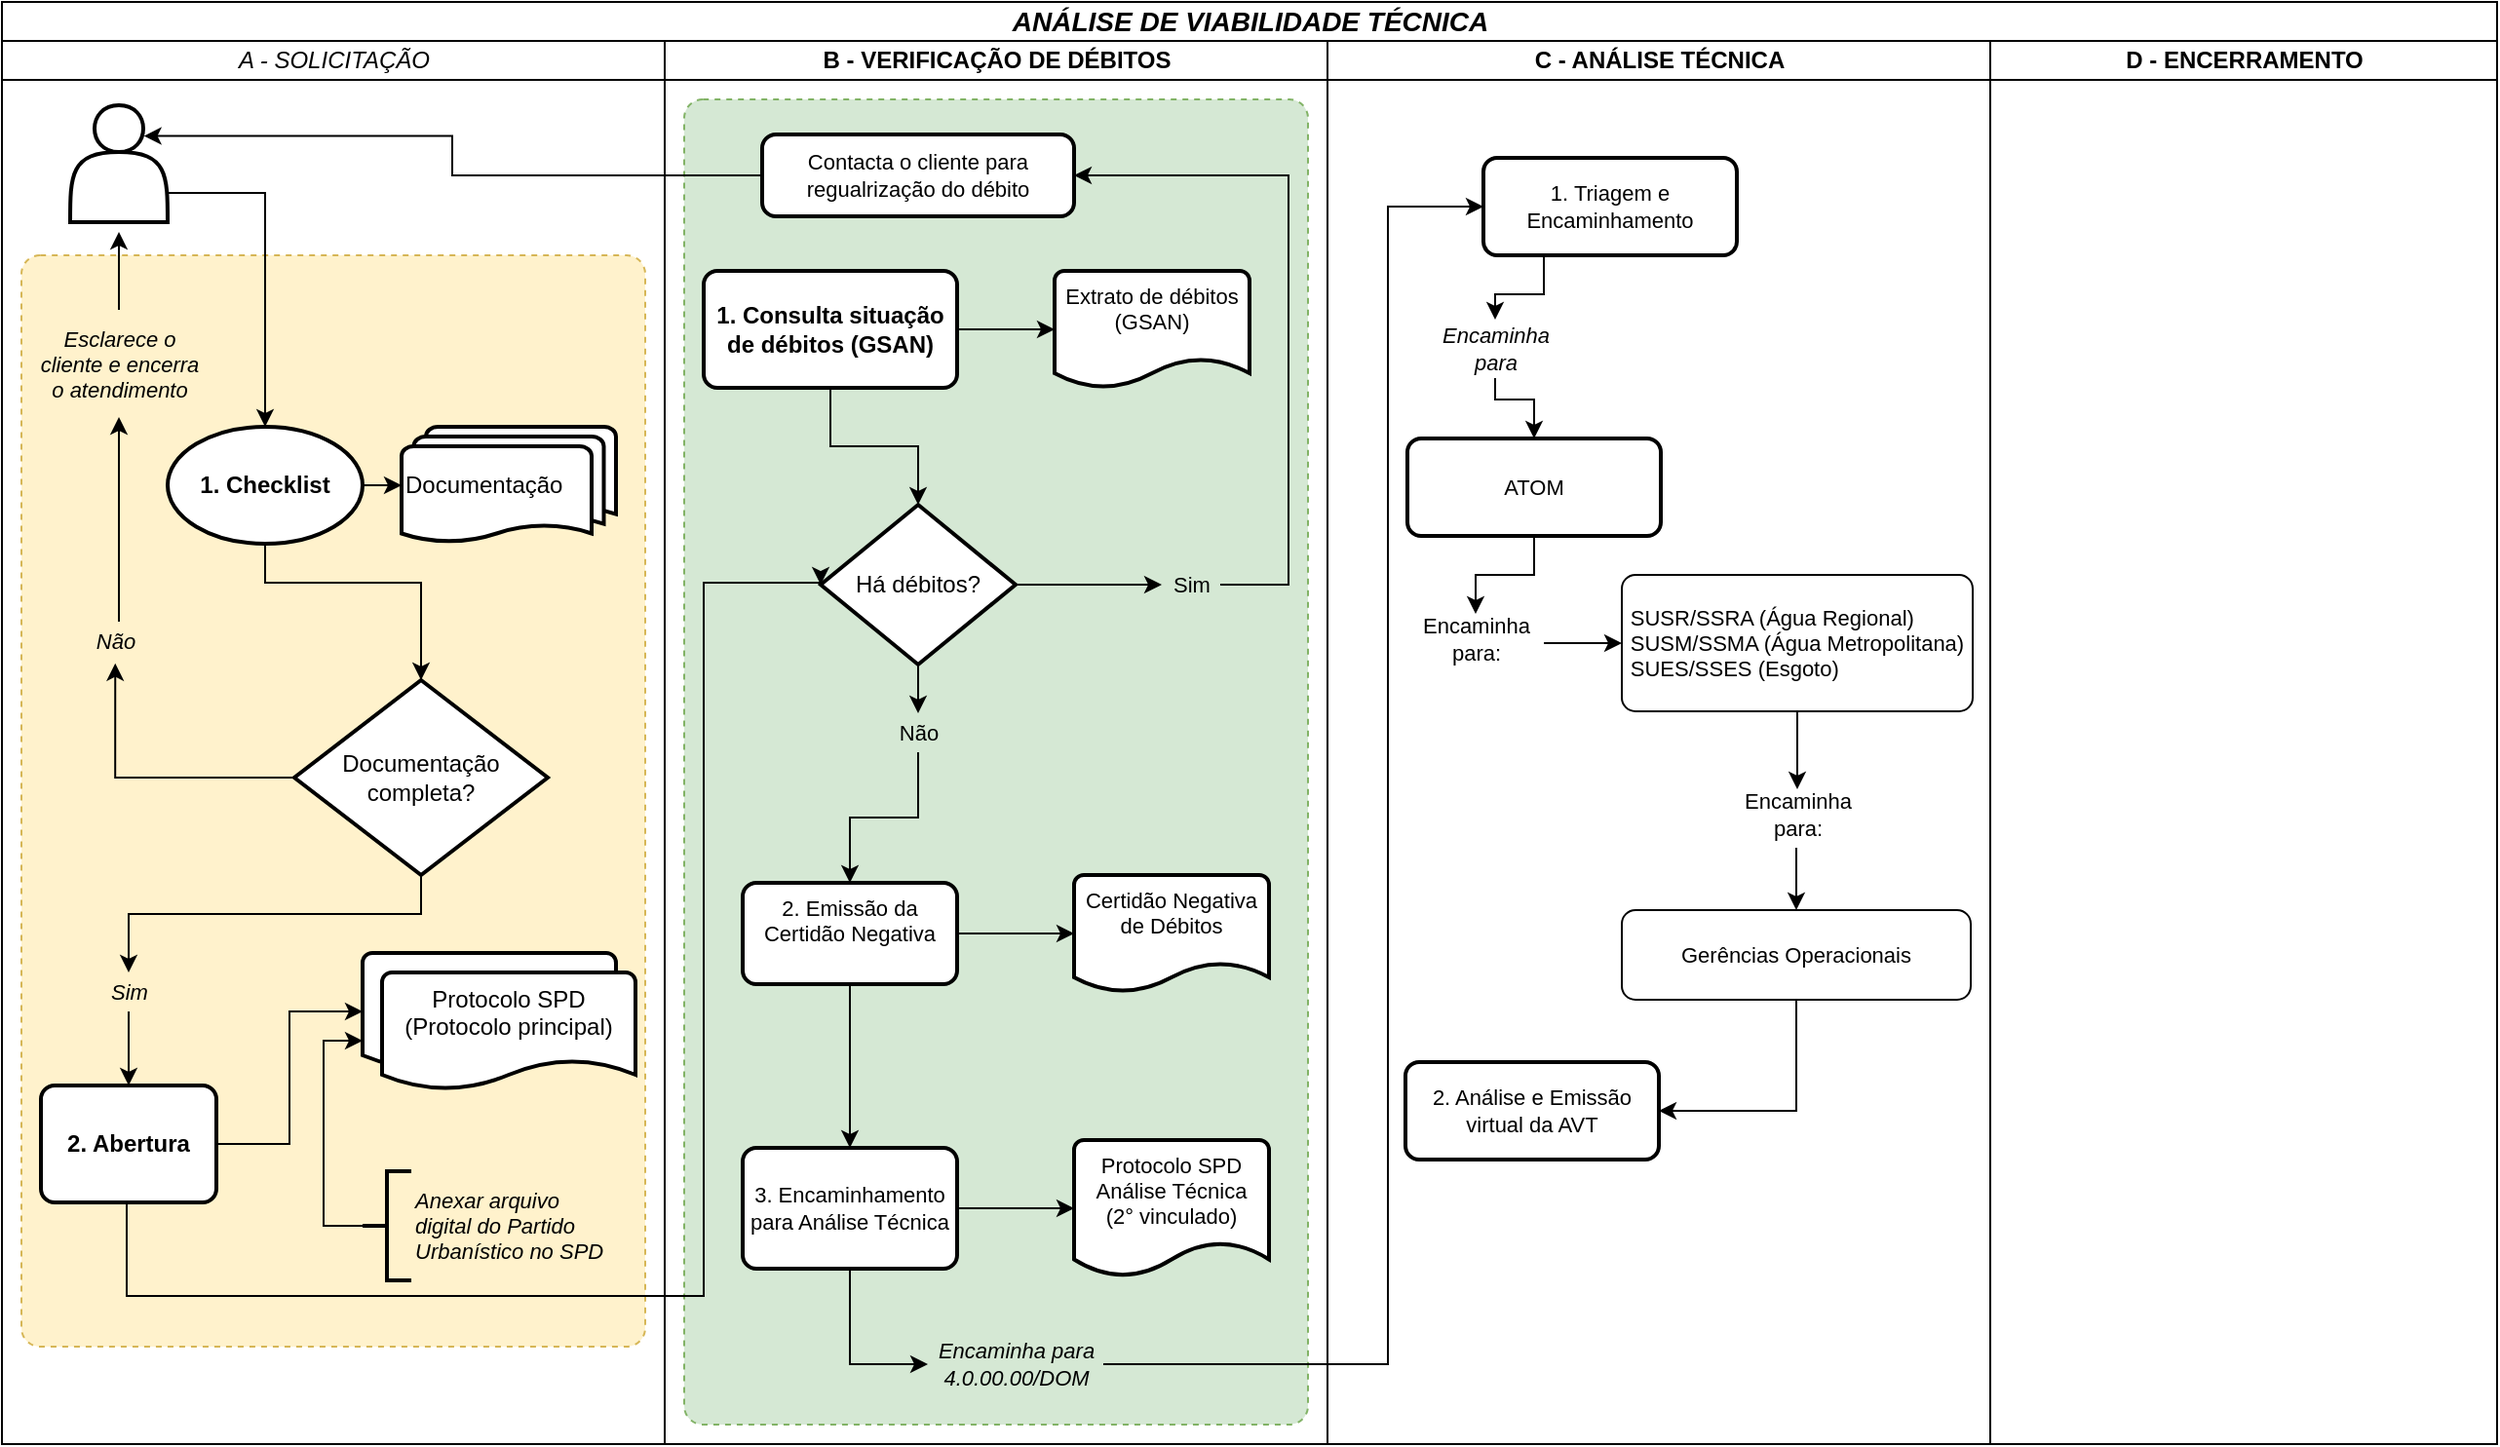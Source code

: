 <mxfile version="12.2.0" type="github" pages="1">
  <diagram id="ghhylSFfgHjQgVcrPekR" name="Page-1">
    <mxGraphModel dx="1092" dy="649" grid="1" gridSize="10" guides="1" tooltips="1" connect="1" arrows="1" fold="1" page="1" pageScale="1" pageWidth="1169" pageHeight="827" math="0" shadow="0">
      <root>
        <mxCell id="0"/>
        <mxCell id="1" parent="0"/>
        <mxCell id="JzE6JeNeijgl-ERopNni-44" value="&lt;font style=&quot;font-size: 14px&quot;&gt;ANÁLISE DE VIABILIDADE TÉCNICA&lt;/font&gt;" style="swimlane;html=1;childLayout=stackLayout;resizeParent=1;resizeParentMax=0;startSize=20;fontFamily=Arial;fontStyle=3" vertex="1" parent="1">
          <mxGeometry x="29" y="36" width="1280" height="740" as="geometry"/>
        </mxCell>
        <mxCell id="JzE6JeNeijgl-ERopNni-45" value="A - SOLICITAÇÃO" style="swimlane;html=1;startSize=20;fontFamily=Arial;fontStyle=2" vertex="1" parent="JzE6JeNeijgl-ERopNni-44">
          <mxGeometry y="20" width="340" height="720" as="geometry"/>
        </mxCell>
        <mxCell id="JzE6JeNeijgl-ERopNni-93" value="" style="whiteSpace=wrap;html=1;fontFamily=Arial;fontSize=11;fillColor=#fff2cc;strokeColor=#d6b656;dashed=1;strokeWidth=1;rounded=1;arcSize=3;" vertex="1" parent="JzE6JeNeijgl-ERopNni-45">
          <mxGeometry x="10" y="110" width="320" height="560" as="geometry"/>
        </mxCell>
        <mxCell id="JzE6JeNeijgl-ERopNni-52" value="" style="edgeStyle=orthogonalEdgeStyle;rounded=0;orthogonalLoop=1;jettySize=auto;html=1;fontFamily=Arial;exitX=0.5;exitY=1;exitDx=0;exitDy=0;exitPerimeter=0;entryX=0.5;entryY=0;entryDx=0;entryDy=0;entryPerimeter=0;" edge="1" parent="JzE6JeNeijgl-ERopNni-45" source="JzE6JeNeijgl-ERopNni-50" target="JzE6JeNeijgl-ERopNni-67">
          <mxGeometry relative="1" as="geometry">
            <mxPoint x="170" y="288" as="targetPoint"/>
            <Array as="points">
              <mxPoint x="135" y="278"/>
              <mxPoint x="215" y="278"/>
            </Array>
          </mxGeometry>
        </mxCell>
        <mxCell id="JzE6JeNeijgl-ERopNni-59" style="edgeStyle=orthogonalEdgeStyle;rounded=0;orthogonalLoop=1;jettySize=auto;html=1;entryX=0;entryY=0.5;entryDx=0;entryDy=0;entryPerimeter=0;fontFamily=Arial;" edge="1" parent="JzE6JeNeijgl-ERopNni-45" source="JzE6JeNeijgl-ERopNni-50" target="JzE6JeNeijgl-ERopNni-58">
          <mxGeometry relative="1" as="geometry"/>
        </mxCell>
        <mxCell id="JzE6JeNeijgl-ERopNni-50" value="1. Checklist" style="strokeWidth=2;html=1;shape=mxgraph.flowchart.start_1;whiteSpace=wrap;fontFamily=Arial;fontStyle=1" vertex="1" parent="JzE6JeNeijgl-ERopNni-45">
          <mxGeometry x="85" y="198" width="100" height="60" as="geometry"/>
        </mxCell>
        <mxCell id="JzE6JeNeijgl-ERopNni-56" value="" style="edgeStyle=orthogonalEdgeStyle;rounded=0;orthogonalLoop=1;jettySize=auto;html=1;fontFamily=Arial;entryX=0;entryY=0.5;entryDx=0;entryDy=0;entryPerimeter=0;" edge="1" parent="JzE6JeNeijgl-ERopNni-45" source="JzE6JeNeijgl-ERopNni-53" target="JzE6JeNeijgl-ERopNni-57">
          <mxGeometry relative="1" as="geometry">
            <mxPoint x="245" y="566" as="targetPoint"/>
          </mxGeometry>
        </mxCell>
        <mxCell id="JzE6JeNeijgl-ERopNni-53" value="2. Abertura" style="rounded=1;whiteSpace=wrap;html=1;absoluteArcSize=1;arcSize=14;strokeWidth=2;fontFamily=Arial;fontStyle=1" vertex="1" parent="JzE6JeNeijgl-ERopNni-45">
          <mxGeometry x="20" y="536" width="90" height="60" as="geometry"/>
        </mxCell>
        <mxCell id="JzE6JeNeijgl-ERopNni-57" value="&lt;div&gt;Protocolo SPD&lt;/div&gt;&lt;div&gt;(Protocolo principal)&lt;br&gt;&lt;/div&gt;" style="strokeWidth=2;html=1;shape=mxgraph.flowchart.document2;whiteSpace=wrap;size=0.25;fontFamily=Arial;verticalAlign=top;" vertex="1" parent="JzE6JeNeijgl-ERopNni-45">
          <mxGeometry x="185" y="468" width="130" height="60" as="geometry"/>
        </mxCell>
        <mxCell id="JzE6JeNeijgl-ERopNni-58" value="&lt;div align=&quot;left&quot;&gt;Documentação&lt;/div&gt;" style="strokeWidth=2;html=1;shape=mxgraph.flowchart.multi-document;whiteSpace=wrap;fontFamily=Arial;align=left;verticalAlign=middle;" vertex="1" parent="JzE6JeNeijgl-ERopNni-45">
          <mxGeometry x="205" y="198" width="110" height="60" as="geometry"/>
        </mxCell>
        <mxCell id="JzE6JeNeijgl-ERopNni-68" style="edgeStyle=orthogonalEdgeStyle;rounded=0;orthogonalLoop=1;jettySize=auto;html=1;entryX=0.5;entryY=0;entryDx=0;entryDy=0;fontFamily=Arial;" edge="1" parent="JzE6JeNeijgl-ERopNni-45" source="JzE6JeNeijgl-ERopNni-69" target="JzE6JeNeijgl-ERopNni-53">
          <mxGeometry relative="1" as="geometry"/>
        </mxCell>
        <mxCell id="JzE6JeNeijgl-ERopNni-91" style="edgeStyle=orthogonalEdgeStyle;rounded=0;orthogonalLoop=1;jettySize=auto;html=1;fontFamily=Arial;fontSize=11;" edge="1" parent="JzE6JeNeijgl-ERopNni-45" source="JzE6JeNeijgl-ERopNni-90" target="JzE6JeNeijgl-ERopNni-81">
          <mxGeometry relative="1" as="geometry">
            <Array as="points">
              <mxPoint x="60" y="268"/>
              <mxPoint x="60" y="268"/>
            </Array>
          </mxGeometry>
        </mxCell>
        <mxCell id="JzE6JeNeijgl-ERopNni-67" value="Documentação completa?" style="strokeWidth=2;html=1;shape=mxgraph.flowchart.decision;whiteSpace=wrap;fontFamily=Arial;" vertex="1" parent="JzE6JeNeijgl-ERopNni-45">
          <mxGeometry x="150" y="328" width="130" height="100" as="geometry"/>
        </mxCell>
        <mxCell id="JzE6JeNeijgl-ERopNni-69" value="Sim" style="text;html=1;resizable=0;autosize=1;align=center;verticalAlign=middle;points=[];fillColor=none;strokeColor=none;rounded=0;fontFamily=Arial;fontSize=11;fontStyle=2" vertex="1" parent="JzE6JeNeijgl-ERopNni-45">
          <mxGeometry x="45" y="478" width="40" height="20" as="geometry"/>
        </mxCell>
        <mxCell id="JzE6JeNeijgl-ERopNni-71" style="edgeStyle=orthogonalEdgeStyle;rounded=0;orthogonalLoop=1;jettySize=auto;html=1;entryX=0.5;entryY=0;entryDx=0;entryDy=0;fontFamily=Arial;exitX=0.5;exitY=1;exitDx=0;exitDy=0;exitPerimeter=0;" edge="1" parent="JzE6JeNeijgl-ERopNni-45" source="JzE6JeNeijgl-ERopNni-67" target="JzE6JeNeijgl-ERopNni-69">
          <mxGeometry relative="1" as="geometry">
            <mxPoint x="85" y="468" as="sourcePoint"/>
            <mxPoint x="85" y="578" as="targetPoint"/>
            <Array as="points">
              <mxPoint x="215" y="448"/>
              <mxPoint x="65" y="448"/>
            </Array>
          </mxGeometry>
        </mxCell>
        <mxCell id="JzE6JeNeijgl-ERopNni-79" style="edgeStyle=orthogonalEdgeStyle;rounded=0;orthogonalLoop=1;jettySize=auto;html=1;fontFamily=Arial;entryX=0.5;entryY=0;entryDx=0;entryDy=0;entryPerimeter=0;exitX=1;exitY=0.75;exitDx=0;exitDy=0;" edge="1" parent="JzE6JeNeijgl-ERopNni-45" source="JzE6JeNeijgl-ERopNni-94" target="JzE6JeNeijgl-ERopNni-50">
          <mxGeometry relative="1" as="geometry">
            <mxPoint x="90" y="64" as="sourcePoint"/>
            <mxPoint x="110" y="138" as="targetPoint"/>
            <Array as="points">
              <mxPoint x="135" y="78"/>
            </Array>
          </mxGeometry>
        </mxCell>
        <mxCell id="JzE6JeNeijgl-ERopNni-80" style="edgeStyle=orthogonalEdgeStyle;rounded=0;orthogonalLoop=1;jettySize=auto;html=1;fontFamily=Arial;" edge="1" parent="JzE6JeNeijgl-ERopNni-45" source="JzE6JeNeijgl-ERopNni-81">
          <mxGeometry relative="1" as="geometry">
            <mxPoint x="60" y="98" as="targetPoint"/>
          </mxGeometry>
        </mxCell>
        <mxCell id="JzE6JeNeijgl-ERopNni-81" value="&lt;div style=&quot;font-size: 11px;&quot;&gt;&lt;i style=&quot;font-size: 11px;&quot;&gt;Esclarece o&lt;/i&gt;&lt;/div&gt;&lt;div style=&quot;font-size: 11px;&quot;&gt;&lt;i style=&quot;font-size: 11px;&quot;&gt;cliente e encerra&lt;/i&gt;&lt;/div&gt;&lt;div style=&quot;font-size: 11px;&quot;&gt;&lt;i style=&quot;font-size: 11px;&quot;&gt;o atendimento&lt;br style=&quot;font-size: 11px;&quot;&gt;&lt;/i&gt; &lt;/div&gt;" style="text;html=1;resizable=0;autosize=1;align=center;verticalAlign=middle;points=[];fillColor=none;strokeColor=none;rounded=0;fontFamily=Arial;fontSize=11;direction=south;" vertex="1" parent="JzE6JeNeijgl-ERopNni-45">
          <mxGeometry x="35" y="138" width="50" height="55" as="geometry"/>
        </mxCell>
        <mxCell id="JzE6JeNeijgl-ERopNni-90" value="Não" style="text;html=1;resizable=0;autosize=1;align=center;verticalAlign=middle;points=[];fillColor=none;strokeColor=none;rounded=0;fontFamily=Arial;fontSize=11;fontStyle=2" vertex="1" parent="JzE6JeNeijgl-ERopNni-45">
          <mxGeometry x="38" y="298" width="40" height="20" as="geometry"/>
        </mxCell>
        <mxCell id="JzE6JeNeijgl-ERopNni-92" style="edgeStyle=orthogonalEdgeStyle;rounded=0;orthogonalLoop=1;jettySize=auto;html=1;entryX=0.503;entryY=1.067;entryDx=0;entryDy=0;entryPerimeter=0;fontFamily=Arial;fontSize=11;" edge="1" parent="JzE6JeNeijgl-ERopNni-45" source="JzE6JeNeijgl-ERopNni-67" target="JzE6JeNeijgl-ERopNni-90">
          <mxGeometry relative="1" as="geometry">
            <mxPoint x="170" y="420" as="sourcePoint"/>
            <mxPoint x="80.333" y="213.333" as="targetPoint"/>
            <Array as="points">
              <mxPoint x="58" y="378"/>
            </Array>
          </mxGeometry>
        </mxCell>
        <mxCell id="JzE6JeNeijgl-ERopNni-94" value="" style="shape=actor;whiteSpace=wrap;html=1;rounded=1;strokeColor=#000000;strokeWidth=2;fillColor=#ffffff;fontFamily=Arial;fontSize=11;" vertex="1" parent="JzE6JeNeijgl-ERopNni-45">
          <mxGeometry x="35" y="33" width="50" height="60" as="geometry"/>
        </mxCell>
        <mxCell id="JzE6JeNeijgl-ERopNni-139" style="edgeStyle=orthogonalEdgeStyle;rounded=0;orthogonalLoop=1;jettySize=auto;html=1;entryX=0;entryY=0.75;entryDx=0;entryDy=0;entryPerimeter=0;fontFamily=Arial;fontSize=11;exitX=0;exitY=0.5;exitDx=0;exitDy=0;exitPerimeter=0;" edge="1" parent="JzE6JeNeijgl-ERopNni-45" source="JzE6JeNeijgl-ERopNni-138" target="JzE6JeNeijgl-ERopNni-57">
          <mxGeometry relative="1" as="geometry">
            <Array as="points">
              <mxPoint x="165" y="608"/>
              <mxPoint x="165" y="513"/>
            </Array>
          </mxGeometry>
        </mxCell>
        <mxCell id="JzE6JeNeijgl-ERopNni-138" value="&lt;div&gt;&lt;i&gt;Anexar arquivo&lt;/i&gt;&lt;/div&gt;&lt;div align=&quot;left&quot;&gt;&lt;i&gt;digital do Partido&lt;/i&gt;&lt;/div&gt;&lt;div align=&quot;left&quot;&gt;&lt;i&gt;Urbanístico no SPD&lt;/i&gt;&lt;br&gt;&lt;/div&gt;" style="strokeWidth=2;html=1;shape=mxgraph.flowchart.annotation_2;align=left;labelPosition=right;pointerEvents=1;rounded=1;fillColor=#ffffff;fontFamily=Arial;fontSize=11;" vertex="1" parent="JzE6JeNeijgl-ERopNni-45">
          <mxGeometry x="185" y="580" width="25" height="56" as="geometry"/>
        </mxCell>
        <mxCell id="JzE6JeNeijgl-ERopNni-46" value="B - VERIFICAÇÃO DE DÉBITOS" style="swimlane;html=1;startSize=20;fontFamily=Arial;" vertex="1" parent="JzE6JeNeijgl-ERopNni-44">
          <mxGeometry x="340" y="20" width="340" height="720" as="geometry"/>
        </mxCell>
        <mxCell id="JzE6JeNeijgl-ERopNni-122" value="" style="whiteSpace=wrap;html=1;fontFamily=Arial;fontSize=11;fillColor=#d5e8d4;strokeColor=#82b366;dashed=1;strokeWidth=1;rounded=1;arcSize=3;" vertex="1" parent="JzE6JeNeijgl-ERopNni-46">
          <mxGeometry x="10" y="30" width="320" height="680" as="geometry"/>
        </mxCell>
        <mxCell id="JzE6JeNeijgl-ERopNni-65" value="" style="edgeStyle=orthogonalEdgeStyle;rounded=0;orthogonalLoop=1;jettySize=auto;html=1;fontFamily=Arial;entryX=0.5;entryY=0;entryDx=0;entryDy=0;entryPerimeter=0;" edge="1" parent="JzE6JeNeijgl-ERopNni-46" source="JzE6JeNeijgl-ERopNni-60" target="JzE6JeNeijgl-ERopNni-66">
          <mxGeometry relative="1" as="geometry">
            <mxPoint x="90" y="178" as="targetPoint"/>
          </mxGeometry>
        </mxCell>
        <mxCell id="JzE6JeNeijgl-ERopNni-60" value="&lt;font style=&quot;font-size: 12px&quot; face=&quot;Arial&quot;&gt;1. &lt;span style=&quot;background-color: transparent ; font-weight: 700 ; font-variant: normal ; text-decoration: none ; vertical-align: baseline ; white-space: pre-wrap&quot; id=&quot;docs-internal-guid-7abce273-7fff-0287-8ae0-c73eb1ac15d4&quot;&gt;Consulta situação de débitos (GSAN)&lt;/span&gt;&lt;/font&gt;" style="rounded=1;whiteSpace=wrap;html=1;absoluteArcSize=1;arcSize=14;strokeWidth=2;fontFamily=Arial;fontStyle=1" vertex="1" parent="JzE6JeNeijgl-ERopNni-46">
          <mxGeometry x="20" y="118" width="130" height="60" as="geometry"/>
        </mxCell>
        <mxCell id="JzE6JeNeijgl-ERopNni-103" style="edgeStyle=orthogonalEdgeStyle;rounded=0;orthogonalLoop=1;jettySize=auto;html=1;fontFamily=Arial;fontSize=11;" edge="1" parent="JzE6JeNeijgl-ERopNni-46" source="JzE6JeNeijgl-ERopNni-66" target="JzE6JeNeijgl-ERopNni-100">
          <mxGeometry relative="1" as="geometry"/>
        </mxCell>
        <mxCell id="JzE6JeNeijgl-ERopNni-105" value="" style="edgeStyle=orthogonalEdgeStyle;rounded=0;orthogonalLoop=1;jettySize=auto;html=1;fontFamily=Arial;fontSize=11;entryX=0.5;entryY=0;entryDx=0;entryDy=0;" edge="1" parent="JzE6JeNeijgl-ERopNni-46" source="JzE6JeNeijgl-ERopNni-106" target="JzE6JeNeijgl-ERopNni-111">
          <mxGeometry relative="1" as="geometry">
            <mxPoint x="130" y="400" as="targetPoint"/>
          </mxGeometry>
        </mxCell>
        <mxCell id="JzE6JeNeijgl-ERopNni-66" value="Há débitos?" style="strokeWidth=2;html=1;shape=mxgraph.flowchart.decision;whiteSpace=wrap;fontFamily=Arial;" vertex="1" parent="JzE6JeNeijgl-ERopNni-46">
          <mxGeometry x="80" y="238" width="100" height="82" as="geometry"/>
        </mxCell>
        <mxCell id="JzE6JeNeijgl-ERopNni-99" style="edgeStyle=orthogonalEdgeStyle;rounded=0;orthogonalLoop=1;jettySize=auto;html=1;fontFamily=Arial;fontSize=11;entryX=1;entryY=0.5;entryDx=0;entryDy=0;exitX=1;exitY=0.5;exitDx=0;exitDy=0;exitPerimeter=0;" edge="1" parent="JzE6JeNeijgl-ERopNni-46" source="JzE6JeNeijgl-ERopNni-100" target="JzE6JeNeijgl-ERopNni-108">
          <mxGeometry relative="1" as="geometry">
            <mxPoint x="200" y="301" as="sourcePoint"/>
            <mxPoint x="171.167" y="49.667" as="targetPoint"/>
            <Array as="points">
              <mxPoint x="320" y="279"/>
              <mxPoint x="320" y="69"/>
            </Array>
          </mxGeometry>
        </mxCell>
        <mxCell id="JzE6JeNeijgl-ERopNni-100" value="Sim" style="text;html=1;resizable=0;autosize=1;align=center;verticalAlign=middle;points=[];fillColor=none;strokeColor=none;rounded=0;fontFamily=Arial;fontSize=11;" vertex="1" parent="JzE6JeNeijgl-ERopNni-46">
          <mxGeometry x="255" y="269" width="30" height="20" as="geometry"/>
        </mxCell>
        <mxCell id="JzE6JeNeijgl-ERopNni-106" value="Não" style="text;html=1;resizable=0;autosize=1;align=center;verticalAlign=middle;points=[];fillColor=none;strokeColor=none;rounded=0;fontFamily=Arial;fontSize=11;" vertex="1" parent="JzE6JeNeijgl-ERopNni-46">
          <mxGeometry x="110" y="345" width="40" height="20" as="geometry"/>
        </mxCell>
        <mxCell id="JzE6JeNeijgl-ERopNni-107" value="" style="edgeStyle=orthogonalEdgeStyle;rounded=0;orthogonalLoop=1;jettySize=auto;html=1;fontFamily=Arial;fontSize=11;" edge="1" parent="JzE6JeNeijgl-ERopNni-46" source="JzE6JeNeijgl-ERopNni-66" target="JzE6JeNeijgl-ERopNni-106">
          <mxGeometry relative="1" as="geometry">
            <mxPoint x="490" y="362" as="sourcePoint"/>
            <mxPoint x="490" y="442.0" as="targetPoint"/>
          </mxGeometry>
        </mxCell>
        <mxCell id="JzE6JeNeijgl-ERopNni-108" value="Contacta o cliente para regualrização do débito" style="rounded=1;whiteSpace=wrap;html=1;absoluteArcSize=1;arcSize=14;strokeWidth=2;fillColor=#ffffff;fontFamily=Arial;fontSize=11;" vertex="1" parent="JzE6JeNeijgl-ERopNni-46">
          <mxGeometry x="50" y="48" width="160" height="42" as="geometry"/>
        </mxCell>
        <mxCell id="JzE6JeNeijgl-ERopNni-119" value="" style="edgeStyle=orthogonalEdgeStyle;rounded=0;orthogonalLoop=1;jettySize=auto;html=1;fontFamily=Arial;fontSize=11;" edge="1" parent="JzE6JeNeijgl-ERopNni-46" source="JzE6JeNeijgl-ERopNni-111" target="JzE6JeNeijgl-ERopNni-120">
          <mxGeometry relative="1" as="geometry">
            <mxPoint x="195" y="458.0" as="targetPoint"/>
          </mxGeometry>
        </mxCell>
        <mxCell id="JzE6JeNeijgl-ERopNni-111" value="2. Emissão da Certidão Negativa" style="rounded=1;whiteSpace=wrap;html=1;absoluteArcSize=1;arcSize=14;strokeWidth=2;fillColor=#ffffff;fontFamily=Arial;fontSize=11;verticalAlign=top;" vertex="1" parent="JzE6JeNeijgl-ERopNni-46">
          <mxGeometry x="40" y="432" width="110" height="52" as="geometry"/>
        </mxCell>
        <mxCell id="JzE6JeNeijgl-ERopNni-117" value="Extrato de débitos (GSAN)" style="strokeWidth=2;html=1;shape=mxgraph.flowchart.document2;whiteSpace=wrap;size=0.25;rounded=1;fillColor=#ffffff;fontFamily=Arial;fontSize=11;verticalAlign=top;" vertex="1" parent="JzE6JeNeijgl-ERopNni-46">
          <mxGeometry x="200" y="118" width="100" height="60" as="geometry"/>
        </mxCell>
        <mxCell id="JzE6JeNeijgl-ERopNni-116" value="" style="edgeStyle=orthogonalEdgeStyle;rounded=0;orthogonalLoop=1;jettySize=auto;html=1;fontFamily=Arial;fontSize=11;entryX=0;entryY=0.5;entryDx=0;entryDy=0;entryPerimeter=0;" edge="1" parent="JzE6JeNeijgl-ERopNni-46" source="JzE6JeNeijgl-ERopNni-60" target="JzE6JeNeijgl-ERopNni-117">
          <mxGeometry relative="1" as="geometry">
            <mxPoint x="205" y="148" as="targetPoint"/>
          </mxGeometry>
        </mxCell>
        <mxCell id="JzE6JeNeijgl-ERopNni-120" value="Certidão Negativa de Débitos" style="strokeWidth=2;html=1;shape=mxgraph.flowchart.document2;whiteSpace=wrap;size=0.25;rounded=1;fillColor=#ffffff;fontFamily=Arial;fontSize=11;verticalAlign=top;" vertex="1" parent="JzE6JeNeijgl-ERopNni-46">
          <mxGeometry x="210" y="428" width="100" height="60" as="geometry"/>
        </mxCell>
        <mxCell id="JzE6JeNeijgl-ERopNni-160" style="edgeStyle=orthogonalEdgeStyle;rounded=0;orthogonalLoop=1;jettySize=auto;html=1;entryX=0;entryY=0.5;entryDx=0;entryDy=0;entryPerimeter=0;fontFamily=Arial;fontSize=11;" edge="1" parent="JzE6JeNeijgl-ERopNni-46" source="JzE6JeNeijgl-ERopNni-127" target="JzE6JeNeijgl-ERopNni-158">
          <mxGeometry relative="1" as="geometry"/>
        </mxCell>
        <mxCell id="JzE6JeNeijgl-ERopNni-164" style="edgeStyle=orthogonalEdgeStyle;rounded=0;orthogonalLoop=1;jettySize=auto;html=1;fontFamily=Arial;fontSize=11;" edge="1" parent="JzE6JeNeijgl-ERopNni-46" source="JzE6JeNeijgl-ERopNni-127" target="JzE6JeNeijgl-ERopNni-130">
          <mxGeometry relative="1" as="geometry">
            <Array as="points">
              <mxPoint x="95" y="679"/>
            </Array>
          </mxGeometry>
        </mxCell>
        <mxCell id="JzE6JeNeijgl-ERopNni-127" value="3. Encaminhamento para Análise Técnica" style="rounded=1;whiteSpace=wrap;html=1;absoluteArcSize=1;arcSize=14;strokeWidth=2;fillColor=#ffffff;fontFamily=Arial;fontSize=11;" vertex="1" parent="JzE6JeNeijgl-ERopNni-46">
          <mxGeometry x="40" y="568" width="110" height="62" as="geometry"/>
        </mxCell>
        <mxCell id="JzE6JeNeijgl-ERopNni-123" style="edgeStyle=orthogonalEdgeStyle;rounded=0;orthogonalLoop=1;jettySize=auto;html=1;fontFamily=Arial;fontSize=11;" edge="1" parent="JzE6JeNeijgl-ERopNni-46" source="JzE6JeNeijgl-ERopNni-111" target="JzE6JeNeijgl-ERopNni-127">
          <mxGeometry relative="1" as="geometry">
            <mxPoint x="440" y="368" as="targetPoint"/>
            <Array as="points">
              <mxPoint x="95" y="538"/>
              <mxPoint x="95" y="538"/>
            </Array>
          </mxGeometry>
        </mxCell>
        <mxCell id="JzE6JeNeijgl-ERopNni-158" value="&lt;div&gt;Protocolo SPD Análise Técnica&lt;/div&gt;&lt;div&gt;(2° vinculado)&lt;br&gt;&lt;/div&gt;" style="strokeWidth=2;html=1;shape=mxgraph.flowchart.document2;whiteSpace=wrap;size=0.25;rounded=1;fillColor=#ffffff;fontFamily=Arial;fontSize=11;verticalAlign=top;" vertex="1" parent="JzE6JeNeijgl-ERopNni-46">
          <mxGeometry x="210" y="564" width="100" height="70" as="geometry"/>
        </mxCell>
        <mxCell id="JzE6JeNeijgl-ERopNni-130" value="&lt;div&gt;Encaminha para&lt;/div&gt;&lt;div&gt;4.0.00.00/DOM&lt;/div&gt;" style="text;html=1;resizable=0;autosize=1;align=center;verticalAlign=middle;points=[];fillColor=none;strokeColor=none;rounded=0;fontFamily=Arial;fontSize=11;fontStyle=2" vertex="1" parent="JzE6JeNeijgl-ERopNni-46">
          <mxGeometry x="135" y="664" width="90" height="30" as="geometry"/>
        </mxCell>
        <mxCell id="JzE6JeNeijgl-ERopNni-48" value="C - ANÁLISE TÉCNICA" style="swimlane;html=1;startSize=20;fontFamily=Arial;" vertex="1" parent="JzE6JeNeijgl-ERopNni-44">
          <mxGeometry x="680" y="20" width="340" height="720" as="geometry"/>
        </mxCell>
        <mxCell id="JzE6JeNeijgl-ERopNni-147" style="edgeStyle=orthogonalEdgeStyle;rounded=0;orthogonalLoop=1;jettySize=auto;html=1;fontFamily=Arial;fontSize=11;" edge="1" parent="JzE6JeNeijgl-ERopNni-48" source="JzE6JeNeijgl-ERopNni-124" target="JzE6JeNeijgl-ERopNni-142">
          <mxGeometry relative="1" as="geometry">
            <Array as="points">
              <mxPoint x="111" y="130"/>
              <mxPoint x="86" y="130"/>
            </Array>
          </mxGeometry>
        </mxCell>
        <mxCell id="JzE6JeNeijgl-ERopNni-124" value="1. Triagem e Encaminhamento" style="rounded=1;whiteSpace=wrap;html=1;absoluteArcSize=1;arcSize=14;strokeWidth=2;fillColor=#ffffff;fontFamily=Arial;fontSize=11;" vertex="1" parent="JzE6JeNeijgl-ERopNni-48">
          <mxGeometry x="80" y="60" width="130" height="50" as="geometry"/>
        </mxCell>
        <mxCell id="JzE6JeNeijgl-ERopNni-136" value="ATOM" style="rounded=1;whiteSpace=wrap;html=1;absoluteArcSize=1;arcSize=14;strokeWidth=2;fillColor=#ffffff;fontFamily=Arial;fontSize=11;" vertex="1" parent="JzE6JeNeijgl-ERopNni-48">
          <mxGeometry x="41" y="204" width="130" height="50" as="geometry"/>
        </mxCell>
        <mxCell id="JzE6JeNeijgl-ERopNni-166" value="2. Análise e Emissão virtual da AVT" style="rounded=1;whiteSpace=wrap;html=1;absoluteArcSize=1;arcSize=14;strokeWidth=2;fillColor=#ffffff;fontFamily=Arial;fontSize=11;" vertex="1" parent="JzE6JeNeijgl-ERopNni-48">
          <mxGeometry x="40" y="524" width="130" height="50" as="geometry"/>
        </mxCell>
        <mxCell id="JzE6JeNeijgl-ERopNni-148" style="edgeStyle=orthogonalEdgeStyle;rounded=0;orthogonalLoop=1;jettySize=auto;html=1;entryX=0.5;entryY=0;entryDx=0;entryDy=0;fontFamily=Arial;fontSize=11;" edge="1" parent="JzE6JeNeijgl-ERopNni-48" source="JzE6JeNeijgl-ERopNni-142" target="JzE6JeNeijgl-ERopNni-136">
          <mxGeometry relative="1" as="geometry">
            <Array as="points">
              <mxPoint x="86" y="184"/>
              <mxPoint x="106" y="184"/>
            </Array>
          </mxGeometry>
        </mxCell>
        <mxCell id="JzE6JeNeijgl-ERopNni-142" value="&lt;div&gt;Encaminha&lt;/div&gt;&lt;div&gt;para&lt;/div&gt;" style="text;html=1;resizable=0;autosize=1;align=center;verticalAlign=middle;points=[];fillColor=none;strokeColor=none;rounded=0;fontFamily=Arial;fontSize=11;fontStyle=2" vertex="1" parent="JzE6JeNeijgl-ERopNni-48">
          <mxGeometry x="51" y="143" width="70" height="30" as="geometry"/>
        </mxCell>
        <mxCell id="JzE6JeNeijgl-ERopNni-175" style="edgeStyle=orthogonalEdgeStyle;rounded=0;orthogonalLoop=1;jettySize=auto;html=1;entryX=0;entryY=0.5;entryDx=0;entryDy=0;fontFamily=Arial;fontSize=11;" edge="1" parent="JzE6JeNeijgl-ERopNni-48" source="JzE6JeNeijgl-ERopNni-168" target="JzE6JeNeijgl-ERopNni-174">
          <mxGeometry relative="1" as="geometry"/>
        </mxCell>
        <mxCell id="JzE6JeNeijgl-ERopNni-168" value="&lt;div&gt;Encaminha&lt;/div&gt;&lt;div&gt;para:&lt;/div&gt;" style="text;html=1;resizable=0;points=[];autosize=1;align=center;verticalAlign=middle;spacingTop=-4;fontSize=11;fontFamily=Arial;" vertex="1" parent="JzE6JeNeijgl-ERopNni-48">
          <mxGeometry x="41" y="294" width="70" height="30" as="geometry"/>
        </mxCell>
        <mxCell id="JzE6JeNeijgl-ERopNni-169" value="" style="edgeStyle=orthogonalEdgeStyle;rounded=0;orthogonalLoop=1;jettySize=auto;html=1;fontFamily=Arial;fontSize=11;" edge="1" parent="JzE6JeNeijgl-ERopNni-48" source="JzE6JeNeijgl-ERopNni-136" target="JzE6JeNeijgl-ERopNni-168">
          <mxGeometry relative="1" as="geometry">
            <mxPoint x="815" y="310" as="sourcePoint"/>
            <mxPoint x="815" y="400" as="targetPoint"/>
          </mxGeometry>
        </mxCell>
        <mxCell id="JzE6JeNeijgl-ERopNni-174" value="&lt;div align=&quot;justify&quot;&gt;SUSR/SSRA (Água Regional)&lt;br&gt;&lt;/div&gt;&lt;div&gt;SUSM/SSMA (Água Metropolitana)&lt;br&gt;&lt;/div&gt;&lt;div align=&quot;justify&quot;&gt;SUES/SSES (Esgoto)&lt;br&gt;&lt;/div&gt;" style="rounded=1;whiteSpace=wrap;html=1;absoluteArcSize=1;arcSize=14;strokeWidth=1;fillColor=#ffffff;fontFamily=Arial;fontSize=11;align=center;" vertex="1" parent="JzE6JeNeijgl-ERopNni-48">
          <mxGeometry x="151" y="274" width="180" height="70" as="geometry"/>
        </mxCell>
        <mxCell id="JzE6JeNeijgl-ERopNni-177" value="&lt;div&gt;Encaminha&lt;/div&gt;&lt;div&gt;para:&lt;/div&gt;" style="text;html=1;resizable=0;points=[];autosize=1;align=center;verticalAlign=middle;spacingTop=-4;fontSize=11;fontFamily=Arial;" vertex="1" parent="JzE6JeNeijgl-ERopNni-48">
          <mxGeometry x="206" y="384" width="70" height="30" as="geometry"/>
        </mxCell>
        <mxCell id="JzE6JeNeijgl-ERopNni-178" style="edgeStyle=orthogonalEdgeStyle;rounded=0;orthogonalLoop=1;jettySize=auto;html=1;fontFamily=Arial;fontSize=11;" edge="1" parent="JzE6JeNeijgl-ERopNni-48" source="JzE6JeNeijgl-ERopNni-174" target="JzE6JeNeijgl-ERopNni-177">
          <mxGeometry relative="1" as="geometry">
            <mxPoint x="241" y="414.0" as="targetPoint"/>
            <mxPoint x="241" y="344" as="sourcePoint"/>
          </mxGeometry>
        </mxCell>
        <mxCell id="JzE6JeNeijgl-ERopNni-182" style="edgeStyle=orthogonalEdgeStyle;rounded=0;orthogonalLoop=1;jettySize=auto;html=1;entryX=1;entryY=0.5;entryDx=0;entryDy=0;fontFamily=Arial;fontSize=11;" edge="1" parent="JzE6JeNeijgl-ERopNni-48" source="JzE6JeNeijgl-ERopNni-181" target="JzE6JeNeijgl-ERopNni-166">
          <mxGeometry relative="1" as="geometry"/>
        </mxCell>
        <mxCell id="JzE6JeNeijgl-ERopNni-181" value="Gerências Operacionais" style="rounded=1;whiteSpace=wrap;html=1;absoluteArcSize=1;arcSize=14;strokeWidth=1;fillColor=#ffffff;fontFamily=Arial;fontSize=11;align=center;" vertex="1" parent="JzE6JeNeijgl-ERopNni-48">
          <mxGeometry x="151" y="446" width="179" height="46" as="geometry"/>
        </mxCell>
        <mxCell id="JzE6JeNeijgl-ERopNni-176" style="edgeStyle=orthogonalEdgeStyle;rounded=0;orthogonalLoop=1;jettySize=auto;html=1;fontFamily=Arial;fontSize=11;entryX=0.5;entryY=0;entryDx=0;entryDy=0;" edge="1" parent="JzE6JeNeijgl-ERopNni-48" source="JzE6JeNeijgl-ERopNni-177" target="JzE6JeNeijgl-ERopNni-181">
          <mxGeometry relative="1" as="geometry">
            <mxPoint x="241" y="454" as="targetPoint"/>
            <Array as="points">
              <mxPoint x="241" y="434"/>
            </Array>
          </mxGeometry>
        </mxCell>
        <mxCell id="JzE6JeNeijgl-ERopNni-63" value="" style="edgeStyle=orthogonalEdgeStyle;rounded=0;orthogonalLoop=1;jettySize=auto;html=1;fontFamily=Arial;entryX=0;entryY=0.5;entryDx=0;entryDy=0;entryPerimeter=0;" edge="1" parent="JzE6JeNeijgl-ERopNni-44" source="JzE6JeNeijgl-ERopNni-53" target="JzE6JeNeijgl-ERopNni-66">
          <mxGeometry relative="1" as="geometry">
            <mxPoint x="385" y="456" as="targetPoint"/>
            <Array as="points">
              <mxPoint x="64" y="664"/>
              <mxPoint x="360" y="664"/>
              <mxPoint x="360" y="298"/>
            </Array>
          </mxGeometry>
        </mxCell>
        <mxCell id="JzE6JeNeijgl-ERopNni-96" style="edgeStyle=orthogonalEdgeStyle;rounded=0;orthogonalLoop=1;jettySize=auto;html=1;entryX=0.756;entryY=0.263;entryDx=0;entryDy=0;fontFamily=Arial;fontSize=11;entryPerimeter=0;exitX=0;exitY=0.5;exitDx=0;exitDy=0;" edge="1" parent="JzE6JeNeijgl-ERopNni-44" source="JzE6JeNeijgl-ERopNni-108" target="JzE6JeNeijgl-ERopNni-94">
          <mxGeometry relative="1" as="geometry">
            <mxPoint x="360" y="98" as="sourcePoint"/>
            <Array as="points">
              <mxPoint x="231" y="69"/>
            </Array>
          </mxGeometry>
        </mxCell>
        <mxCell id="JzE6JeNeijgl-ERopNni-150" value="D - ENCERRAMENTO" style="swimlane;html=1;startSize=20;fontFamily=Arial;" vertex="1" parent="JzE6JeNeijgl-ERopNni-44">
          <mxGeometry x="1020" y="20" width="260" height="720" as="geometry"/>
        </mxCell>
        <mxCell id="JzE6JeNeijgl-ERopNni-165" style="edgeStyle=orthogonalEdgeStyle;rounded=0;orthogonalLoop=1;jettySize=auto;html=1;entryX=0;entryY=0.5;entryDx=0;entryDy=0;fontFamily=Arial;fontSize=11;" edge="1" parent="JzE6JeNeijgl-ERopNni-44" source="JzE6JeNeijgl-ERopNni-130" target="JzE6JeNeijgl-ERopNni-124">
          <mxGeometry relative="1" as="geometry">
            <Array as="points">
              <mxPoint x="711" y="699"/>
              <mxPoint x="711" y="105"/>
            </Array>
          </mxGeometry>
        </mxCell>
        <mxCell id="JzE6JeNeijgl-ERopNni-156" value="&lt;div&gt;Protocolo SPD&lt;/div&gt;&lt;div&gt;(Protocolo principal)&lt;br&gt;&lt;/div&gt;" style="strokeWidth=2;html=1;shape=mxgraph.flowchart.document2;whiteSpace=wrap;size=0.25;fontFamily=Arial;verticalAlign=top;" vertex="1" parent="1">
          <mxGeometry x="224" y="534" width="130" height="60" as="geometry"/>
        </mxCell>
      </root>
    </mxGraphModel>
  </diagram>
</mxfile>

